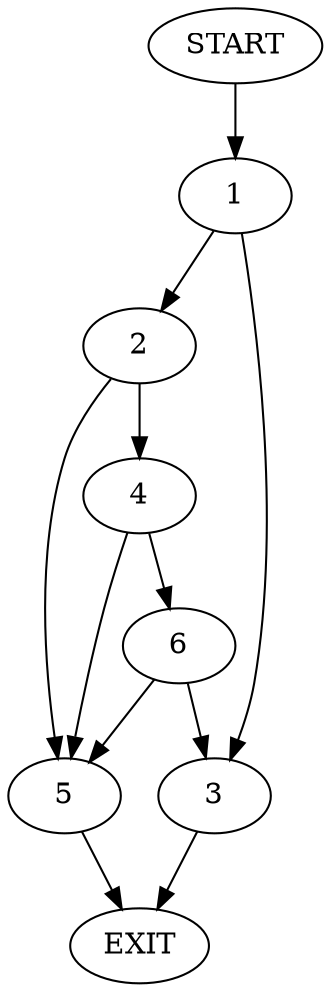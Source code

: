 digraph {
0 [label="START"]
7 [label="EXIT"]
0 -> 1
1 -> 2
1 -> 3
2 -> 4
2 -> 5
3 -> 7
5 -> 7
4 -> 6
4 -> 5
6 -> 3
6 -> 5
}
